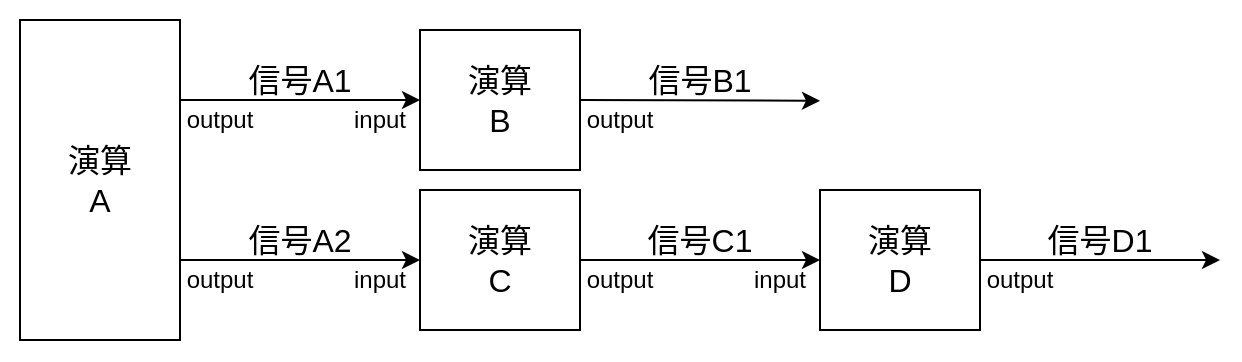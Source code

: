 <mxfile>
    <diagram id="QE1lcT45a5L8PEJdFefM" name="Page-1">
        <mxGraphModel dx="293" dy="827" grid="1" gridSize="10" guides="1" tooltips="1" connect="1" arrows="1" fold="1" page="1" pageScale="1" pageWidth="850" pageHeight="1100" math="0" shadow="0">
            <root>
                <mxCell id="0"/>
                <mxCell id="1" parent="0"/>
                <mxCell id="28" value="" style="whiteSpace=wrap;html=1;fontSize=16;strokeColor=none;" parent="1" vertex="1">
                    <mxGeometry x="110" y="70" width="620" height="180" as="geometry"/>
                </mxCell>
                <mxCell id="6" style="edgeStyle=none;html=1;exitX=1;exitY=0.25;exitDx=0;exitDy=0;entryX=0;entryY=0.5;entryDx=0;entryDy=0;" parent="1" source="3" target="4" edge="1">
                    <mxGeometry relative="1" as="geometry"/>
                </mxCell>
                <mxCell id="7" style="edgeStyle=none;html=1;exitX=1;exitY=0.75;exitDx=0;exitDy=0;" parent="1" source="3" target="5" edge="1">
                    <mxGeometry relative="1" as="geometry"/>
                </mxCell>
                <mxCell id="3" value="演算&lt;div&gt;A&lt;/div&gt;" style="whiteSpace=wrap;html=1;fontSize=16;" parent="1" vertex="1">
                    <mxGeometry x="120" y="80" width="80" height="160" as="geometry"/>
                </mxCell>
                <mxCell id="19" style="edgeStyle=none;html=1;exitX=1;exitY=0.5;exitDx=0;exitDy=0;" parent="1" source="4" edge="1">
                    <mxGeometry relative="1" as="geometry">
                        <mxPoint x="520" y="120.4" as="targetPoint"/>
                    </mxGeometry>
                </mxCell>
                <mxCell id="4" value="演算&lt;div&gt;B&lt;/div&gt;" style="whiteSpace=wrap;html=1;fontSize=16;" parent="1" vertex="1">
                    <mxGeometry x="320" y="85" width="80" height="70" as="geometry"/>
                </mxCell>
                <mxCell id="15" style="edgeStyle=none;html=1;exitX=1;exitY=0.5;exitDx=0;exitDy=0;entryX=0;entryY=0.5;entryDx=0;entryDy=0;" parent="1" source="5" target="14" edge="1">
                    <mxGeometry relative="1" as="geometry"/>
                </mxCell>
                <mxCell id="5" value="演算&lt;div&gt;C&lt;/div&gt;" style="whiteSpace=wrap;html=1;fontSize=16;" parent="1" vertex="1">
                    <mxGeometry x="320" y="165" width="80" height="70" as="geometry"/>
                </mxCell>
                <mxCell id="8" value="信号A1" style="whiteSpace=wrap;html=1;fillColor=none;strokeColor=none;fontSize=16;" parent="1" vertex="1">
                    <mxGeometry x="220" y="100" width="80" height="20" as="geometry"/>
                </mxCell>
                <mxCell id="9" value="input" style="whiteSpace=wrap;html=1;fillColor=none;strokeColor=none;" parent="1" vertex="1">
                    <mxGeometry x="280" y="120" width="40" height="20" as="geometry"/>
                </mxCell>
                <mxCell id="10" value="output" style="whiteSpace=wrap;html=1;fillColor=none;strokeColor=none;" parent="1" vertex="1">
                    <mxGeometry x="200" y="120" width="40" height="20" as="geometry"/>
                </mxCell>
                <mxCell id="11" value="信号A2" style="whiteSpace=wrap;html=1;fillColor=none;strokeColor=none;fontSize=16;" parent="1" vertex="1">
                    <mxGeometry x="220" y="180" width="80" height="20" as="geometry"/>
                </mxCell>
                <mxCell id="12" value="input" style="whiteSpace=wrap;html=1;fillColor=none;strokeColor=none;" parent="1" vertex="1">
                    <mxGeometry x="280" y="200" width="40" height="20" as="geometry"/>
                </mxCell>
                <mxCell id="13" value="output" style="whiteSpace=wrap;html=1;fillColor=none;strokeColor=none;" parent="1" vertex="1">
                    <mxGeometry x="200" y="200" width="40" height="20" as="geometry"/>
                </mxCell>
                <mxCell id="22" style="edgeStyle=none;html=1;exitX=1;exitY=0.5;exitDx=0;exitDy=0;entryX=1;entryY=0;entryDx=0;entryDy=0;" parent="1" source="14" edge="1">
                    <mxGeometry relative="1" as="geometry">
                        <mxPoint x="720" y="200" as="targetPoint"/>
                    </mxGeometry>
                </mxCell>
                <mxCell id="14" value="演算&lt;div&gt;D&lt;/div&gt;" style="whiteSpace=wrap;html=1;fontSize=16;" parent="1" vertex="1">
                    <mxGeometry x="520" y="165" width="80" height="70" as="geometry"/>
                </mxCell>
                <mxCell id="16" value="output" style="whiteSpace=wrap;html=1;fillColor=none;strokeColor=none;" parent="1" vertex="1">
                    <mxGeometry x="400" y="200" width="40" height="20" as="geometry"/>
                </mxCell>
                <mxCell id="17" value="input" style="whiteSpace=wrap;html=1;fillColor=none;strokeColor=none;" parent="1" vertex="1">
                    <mxGeometry x="480" y="200" width="40" height="20" as="geometry"/>
                </mxCell>
                <mxCell id="18" value="信号C1" style="whiteSpace=wrap;html=1;fillColor=none;strokeColor=none;fontSize=16;" parent="1" vertex="1">
                    <mxGeometry x="420" y="180" width="80" height="20" as="geometry"/>
                </mxCell>
                <mxCell id="20" value="output" style="whiteSpace=wrap;html=1;fillColor=none;strokeColor=none;" parent="1" vertex="1">
                    <mxGeometry x="400" y="120" width="40" height="20" as="geometry"/>
                </mxCell>
                <mxCell id="21" value="信号B1" style="whiteSpace=wrap;html=1;fillColor=none;strokeColor=none;fontSize=16;" parent="1" vertex="1">
                    <mxGeometry x="420" y="100" width="80" height="20" as="geometry"/>
                </mxCell>
                <mxCell id="24" value="output" style="whiteSpace=wrap;html=1;fillColor=none;strokeColor=none;" parent="1" vertex="1">
                    <mxGeometry x="600" y="200" width="40" height="20" as="geometry"/>
                </mxCell>
                <mxCell id="25" value="信号D1" style="whiteSpace=wrap;html=1;fillColor=none;strokeColor=none;fontSize=16;" parent="1" vertex="1">
                    <mxGeometry x="620" y="180" width="80" height="20" as="geometry"/>
                </mxCell>
            </root>
        </mxGraphModel>
    </diagram>
</mxfile>